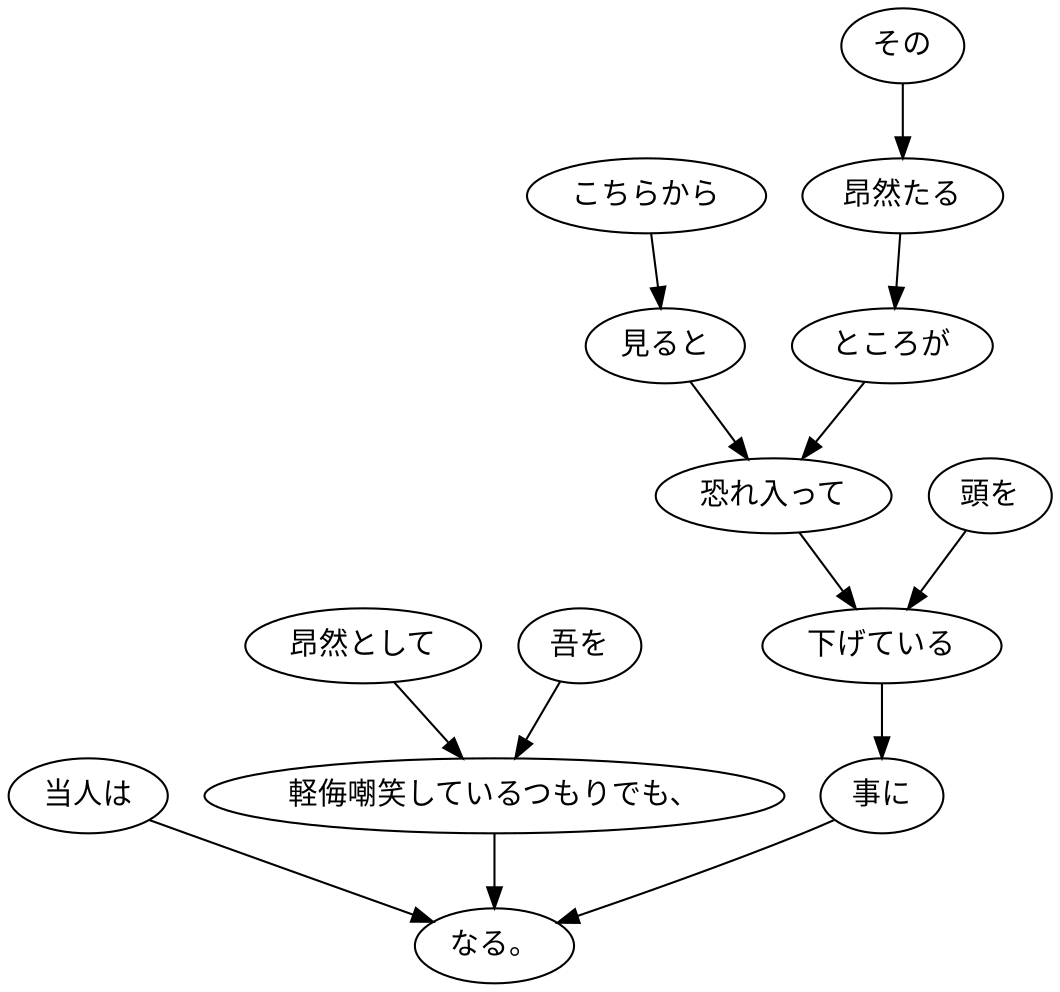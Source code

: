 digraph graph5720 {
	node0 [label="当人は"];
	node1 [label="昂然として"];
	node2 [label="吾を"];
	node3 [label="軽侮嘲笑しているつもりでも、"];
	node4 [label="こちらから"];
	node5 [label="見ると"];
	node6 [label="その"];
	node7 [label="昂然たる"];
	node8 [label="ところが"];
	node9 [label="恐れ入って"];
	node10 [label="頭を"];
	node11 [label="下げている"];
	node12 [label="事に"];
	node13 [label="なる。"];
	node0 -> node13;
	node1 -> node3;
	node2 -> node3;
	node3 -> node13;
	node4 -> node5;
	node5 -> node9;
	node6 -> node7;
	node7 -> node8;
	node8 -> node9;
	node9 -> node11;
	node10 -> node11;
	node11 -> node12;
	node12 -> node13;
}
